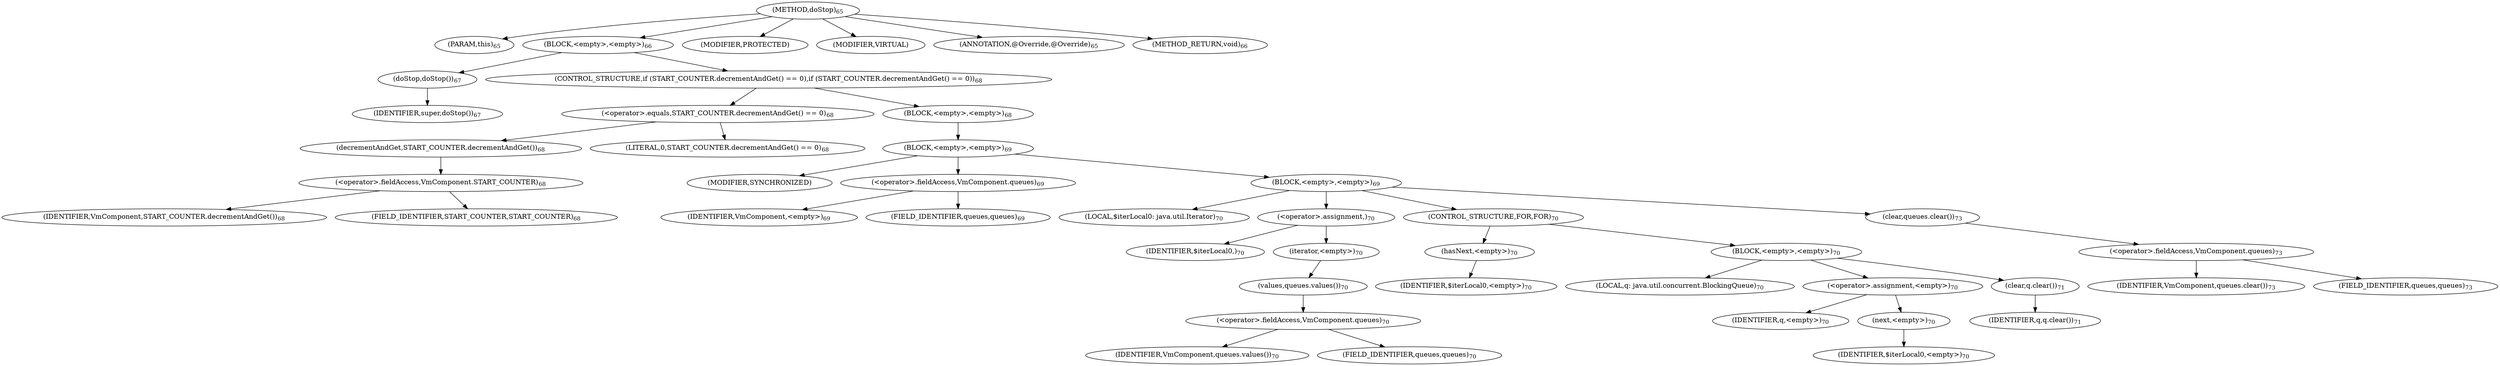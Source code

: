 digraph "doStop" {  
"96" [label = <(METHOD,doStop)<SUB>65</SUB>> ]
"97" [label = <(PARAM,this)<SUB>65</SUB>> ]
"98" [label = <(BLOCK,&lt;empty&gt;,&lt;empty&gt;)<SUB>66</SUB>> ]
"99" [label = <(doStop,doStop())<SUB>67</SUB>> ]
"100" [label = <(IDENTIFIER,super,doStop())<SUB>67</SUB>> ]
"101" [label = <(CONTROL_STRUCTURE,if (START_COUNTER.decrementAndGet() == 0),if (START_COUNTER.decrementAndGet() == 0))<SUB>68</SUB>> ]
"102" [label = <(&lt;operator&gt;.equals,START_COUNTER.decrementAndGet() == 0)<SUB>68</SUB>> ]
"103" [label = <(decrementAndGet,START_COUNTER.decrementAndGet())<SUB>68</SUB>> ]
"104" [label = <(&lt;operator&gt;.fieldAccess,VmComponent.START_COUNTER)<SUB>68</SUB>> ]
"105" [label = <(IDENTIFIER,VmComponent,START_COUNTER.decrementAndGet())<SUB>68</SUB>> ]
"106" [label = <(FIELD_IDENTIFIER,START_COUNTER,START_COUNTER)<SUB>68</SUB>> ]
"107" [label = <(LITERAL,0,START_COUNTER.decrementAndGet() == 0)<SUB>68</SUB>> ]
"108" [label = <(BLOCK,&lt;empty&gt;,&lt;empty&gt;)<SUB>68</SUB>> ]
"109" [label = <(BLOCK,&lt;empty&gt;,&lt;empty&gt;)<SUB>69</SUB>> ]
"110" [label = <(MODIFIER,SYNCHRONIZED)> ]
"111" [label = <(&lt;operator&gt;.fieldAccess,VmComponent.queues)<SUB>69</SUB>> ]
"112" [label = <(IDENTIFIER,VmComponent,&lt;empty&gt;)<SUB>69</SUB>> ]
"113" [label = <(FIELD_IDENTIFIER,queues,queues)<SUB>69</SUB>> ]
"114" [label = <(BLOCK,&lt;empty&gt;,&lt;empty&gt;)<SUB>69</SUB>> ]
"115" [label = <(LOCAL,$iterLocal0: java.util.Iterator)<SUB>70</SUB>> ]
"116" [label = <(&lt;operator&gt;.assignment,)<SUB>70</SUB>> ]
"117" [label = <(IDENTIFIER,$iterLocal0,)<SUB>70</SUB>> ]
"118" [label = <(iterator,&lt;empty&gt;)<SUB>70</SUB>> ]
"119" [label = <(values,queues.values())<SUB>70</SUB>> ]
"120" [label = <(&lt;operator&gt;.fieldAccess,VmComponent.queues)<SUB>70</SUB>> ]
"121" [label = <(IDENTIFIER,VmComponent,queues.values())<SUB>70</SUB>> ]
"122" [label = <(FIELD_IDENTIFIER,queues,queues)<SUB>70</SUB>> ]
"123" [label = <(CONTROL_STRUCTURE,FOR,FOR)<SUB>70</SUB>> ]
"124" [label = <(hasNext,&lt;empty&gt;)<SUB>70</SUB>> ]
"125" [label = <(IDENTIFIER,$iterLocal0,&lt;empty&gt;)<SUB>70</SUB>> ]
"126" [label = <(BLOCK,&lt;empty&gt;,&lt;empty&gt;)<SUB>70</SUB>> ]
"127" [label = <(LOCAL,q: java.util.concurrent.BlockingQueue)<SUB>70</SUB>> ]
"128" [label = <(&lt;operator&gt;.assignment,&lt;empty&gt;)<SUB>70</SUB>> ]
"129" [label = <(IDENTIFIER,q,&lt;empty&gt;)<SUB>70</SUB>> ]
"130" [label = <(next,&lt;empty&gt;)<SUB>70</SUB>> ]
"131" [label = <(IDENTIFIER,$iterLocal0,&lt;empty&gt;)<SUB>70</SUB>> ]
"132" [label = <(clear,q.clear())<SUB>71</SUB>> ]
"133" [label = <(IDENTIFIER,q,q.clear())<SUB>71</SUB>> ]
"134" [label = <(clear,queues.clear())<SUB>73</SUB>> ]
"135" [label = <(&lt;operator&gt;.fieldAccess,VmComponent.queues)<SUB>73</SUB>> ]
"136" [label = <(IDENTIFIER,VmComponent,queues.clear())<SUB>73</SUB>> ]
"137" [label = <(FIELD_IDENTIFIER,queues,queues)<SUB>73</SUB>> ]
"138" [label = <(MODIFIER,PROTECTED)> ]
"139" [label = <(MODIFIER,VIRTUAL)> ]
"140" [label = <(ANNOTATION,@Override,@Override)<SUB>65</SUB>> ]
"141" [label = <(METHOD_RETURN,void)<SUB>66</SUB>> ]
  "96" -> "97" 
  "96" -> "98" 
  "96" -> "138" 
  "96" -> "139" 
  "96" -> "140" 
  "96" -> "141" 
  "98" -> "99" 
  "98" -> "101" 
  "99" -> "100" 
  "101" -> "102" 
  "101" -> "108" 
  "102" -> "103" 
  "102" -> "107" 
  "103" -> "104" 
  "104" -> "105" 
  "104" -> "106" 
  "108" -> "109" 
  "109" -> "110" 
  "109" -> "111" 
  "109" -> "114" 
  "111" -> "112" 
  "111" -> "113" 
  "114" -> "115" 
  "114" -> "116" 
  "114" -> "123" 
  "114" -> "134" 
  "116" -> "117" 
  "116" -> "118" 
  "118" -> "119" 
  "119" -> "120" 
  "120" -> "121" 
  "120" -> "122" 
  "123" -> "124" 
  "123" -> "126" 
  "124" -> "125" 
  "126" -> "127" 
  "126" -> "128" 
  "126" -> "132" 
  "128" -> "129" 
  "128" -> "130" 
  "130" -> "131" 
  "132" -> "133" 
  "134" -> "135" 
  "135" -> "136" 
  "135" -> "137" 
}
